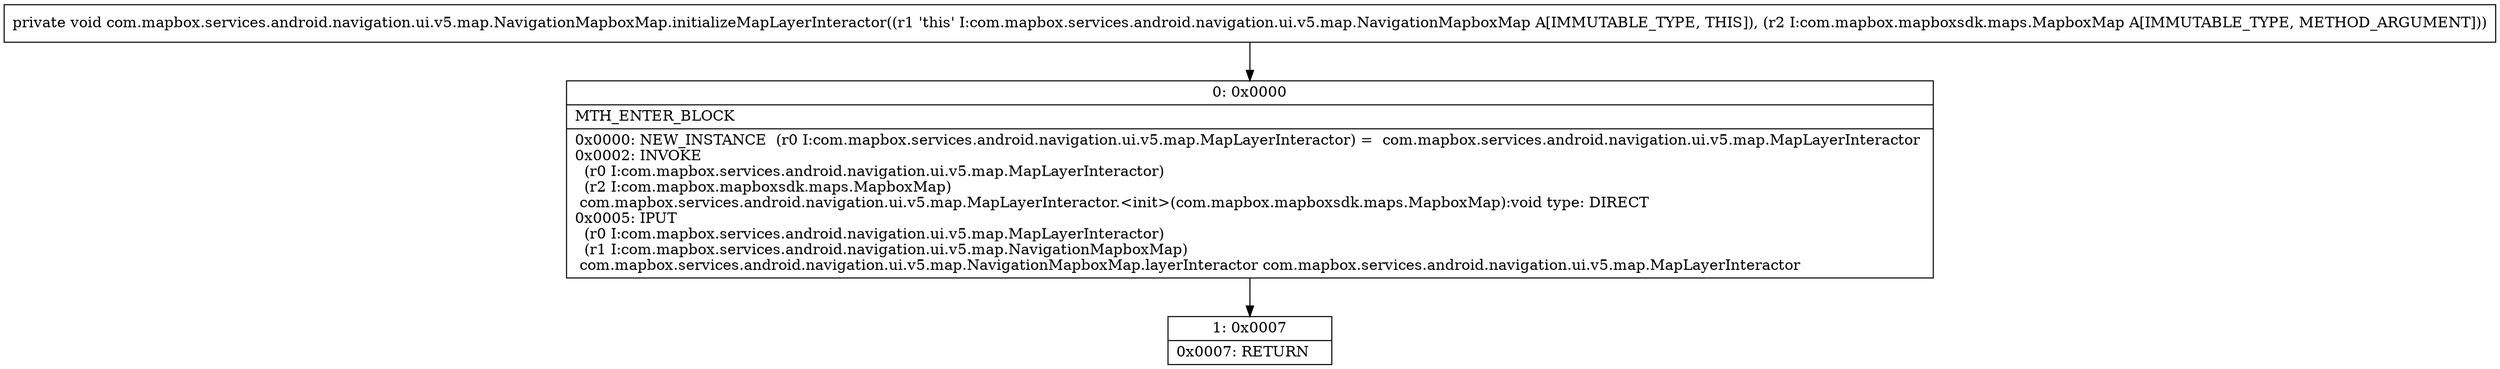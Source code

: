 digraph "CFG forcom.mapbox.services.android.navigation.ui.v5.map.NavigationMapboxMap.initializeMapLayerInteractor(Lcom\/mapbox\/mapboxsdk\/maps\/MapboxMap;)V" {
Node_0 [shape=record,label="{0\:\ 0x0000|MTH_ENTER_BLOCK\l|0x0000: NEW_INSTANCE  (r0 I:com.mapbox.services.android.navigation.ui.v5.map.MapLayerInteractor) =  com.mapbox.services.android.navigation.ui.v5.map.MapLayerInteractor \l0x0002: INVOKE  \l  (r0 I:com.mapbox.services.android.navigation.ui.v5.map.MapLayerInteractor)\l  (r2 I:com.mapbox.mapboxsdk.maps.MapboxMap)\l com.mapbox.services.android.navigation.ui.v5.map.MapLayerInteractor.\<init\>(com.mapbox.mapboxsdk.maps.MapboxMap):void type: DIRECT \l0x0005: IPUT  \l  (r0 I:com.mapbox.services.android.navigation.ui.v5.map.MapLayerInteractor)\l  (r1 I:com.mapbox.services.android.navigation.ui.v5.map.NavigationMapboxMap)\l com.mapbox.services.android.navigation.ui.v5.map.NavigationMapboxMap.layerInteractor com.mapbox.services.android.navigation.ui.v5.map.MapLayerInteractor \l}"];
Node_1 [shape=record,label="{1\:\ 0x0007|0x0007: RETURN   \l}"];
MethodNode[shape=record,label="{private void com.mapbox.services.android.navigation.ui.v5.map.NavigationMapboxMap.initializeMapLayerInteractor((r1 'this' I:com.mapbox.services.android.navigation.ui.v5.map.NavigationMapboxMap A[IMMUTABLE_TYPE, THIS]), (r2 I:com.mapbox.mapboxsdk.maps.MapboxMap A[IMMUTABLE_TYPE, METHOD_ARGUMENT])) }"];
MethodNode -> Node_0;
Node_0 -> Node_1;
}

